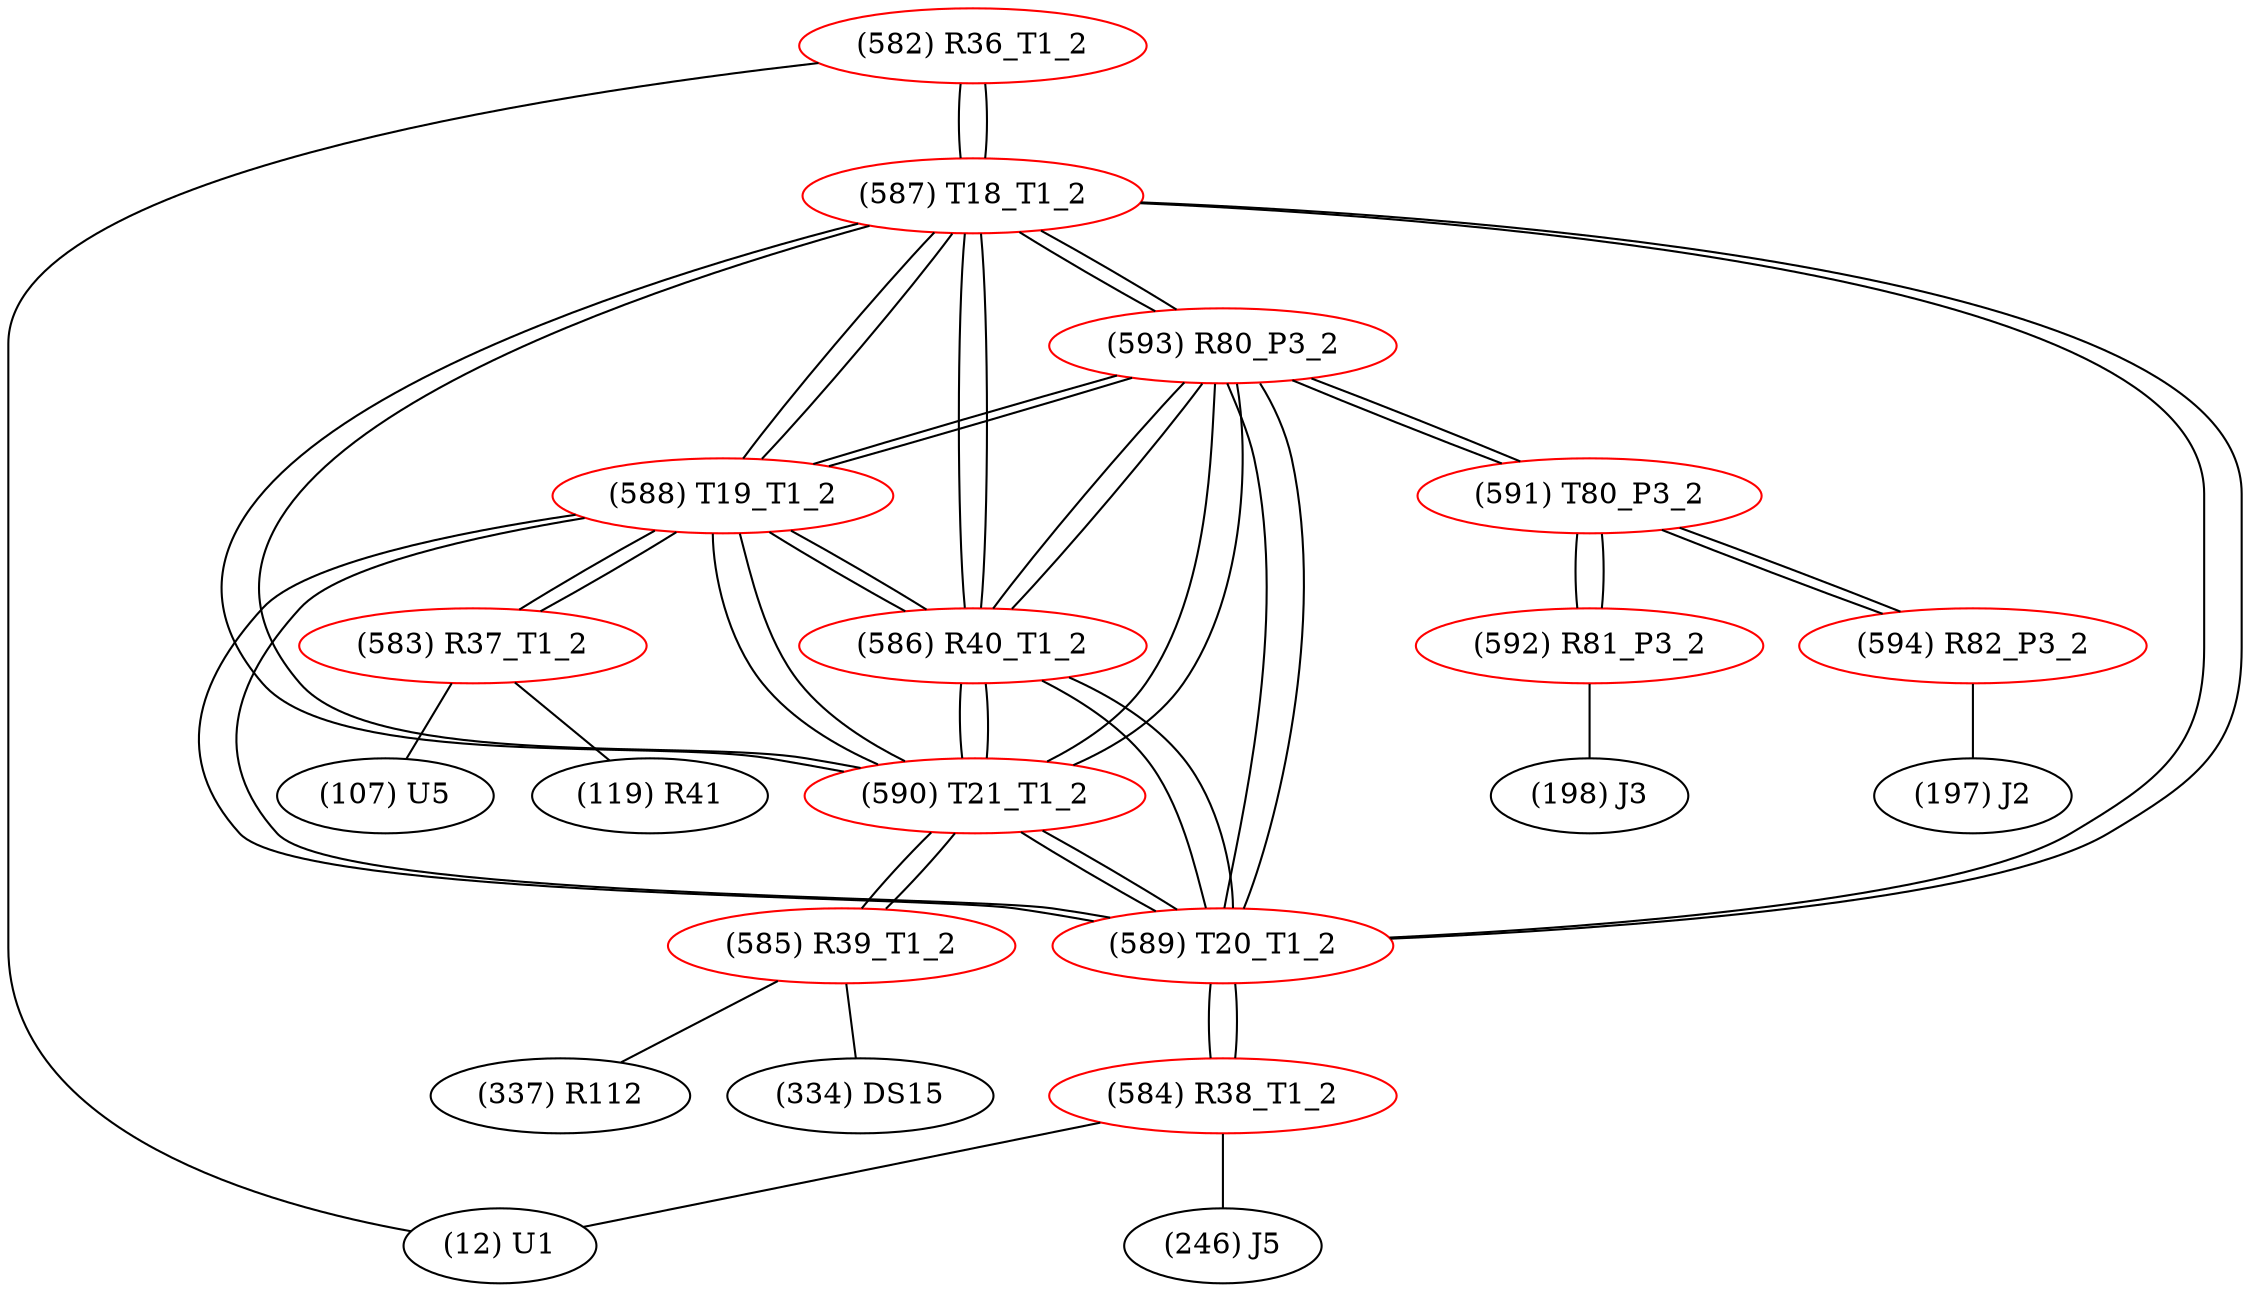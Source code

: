 graph {
	582 [label="(582) R36_T1_2" color=red]
	12 [label="(12) U1"]
	587 [label="(587) T18_T1_2"]
	583 [label="(583) R37_T1_2" color=red]
	107 [label="(107) U5"]
	119 [label="(119) R41"]
	588 [label="(588) T19_T1_2"]
	584 [label="(584) R38_T1_2" color=red]
	246 [label="(246) J5"]
	12 [label="(12) U1"]
	589 [label="(589) T20_T1_2"]
	585 [label="(585) R39_T1_2" color=red]
	334 [label="(334) DS15"]
	337 [label="(337) R112"]
	590 [label="(590) T21_T1_2"]
	586 [label="(586) R40_T1_2" color=red]
	593 [label="(593) R80_P3_2"]
	587 [label="(587) T18_T1_2"]
	590 [label="(590) T21_T1_2"]
	589 [label="(589) T20_T1_2"]
	588 [label="(588) T19_T1_2"]
	587 [label="(587) T18_T1_2" color=red]
	589 [label="(589) T20_T1_2"]
	588 [label="(588) T19_T1_2"]
	590 [label="(590) T21_T1_2"]
	582 [label="(582) R36_T1_2"]
	593 [label="(593) R80_P3_2"]
	586 [label="(586) R40_T1_2"]
	588 [label="(588) T19_T1_2" color=red]
	589 [label="(589) T20_T1_2"]
	587 [label="(587) T18_T1_2"]
	590 [label="(590) T21_T1_2"]
	583 [label="(583) R37_T1_2"]
	593 [label="(593) R80_P3_2"]
	586 [label="(586) R40_T1_2"]
	589 [label="(589) T20_T1_2" color=red]
	588 [label="(588) T19_T1_2"]
	587 [label="(587) T18_T1_2"]
	590 [label="(590) T21_T1_2"]
	584 [label="(584) R38_T1_2"]
	593 [label="(593) R80_P3_2"]
	586 [label="(586) R40_T1_2"]
	590 [label="(590) T21_T1_2" color=red]
	589 [label="(589) T20_T1_2"]
	588 [label="(588) T19_T1_2"]
	587 [label="(587) T18_T1_2"]
	585 [label="(585) R39_T1_2"]
	593 [label="(593) R80_P3_2"]
	586 [label="(586) R40_T1_2"]
	591 [label="(591) T80_P3_2" color=red]
	592 [label="(592) R81_P3_2"]
	594 [label="(594) R82_P3_2"]
	593 [label="(593) R80_P3_2"]
	592 [label="(592) R81_P3_2" color=red]
	198 [label="(198) J3"]
	591 [label="(591) T80_P3_2"]
	593 [label="(593) R80_P3_2" color=red]
	587 [label="(587) T18_T1_2"]
	590 [label="(590) T21_T1_2"]
	589 [label="(589) T20_T1_2"]
	588 [label="(588) T19_T1_2"]
	586 [label="(586) R40_T1_2"]
	591 [label="(591) T80_P3_2"]
	594 [label="(594) R82_P3_2" color=red]
	197 [label="(197) J2"]
	591 [label="(591) T80_P3_2"]
	582 -- 12
	582 -- 587
	583 -- 107
	583 -- 119
	583 -- 588
	584 -- 246
	584 -- 12
	584 -- 589
	585 -- 334
	585 -- 337
	585 -- 590
	586 -- 593
	586 -- 587
	586 -- 590
	586 -- 589
	586 -- 588
	587 -- 589
	587 -- 588
	587 -- 590
	587 -- 582
	587 -- 593
	587 -- 586
	588 -- 589
	588 -- 587
	588 -- 590
	588 -- 583
	588 -- 593
	588 -- 586
	589 -- 588
	589 -- 587
	589 -- 590
	589 -- 584
	589 -- 593
	589 -- 586
	590 -- 589
	590 -- 588
	590 -- 587
	590 -- 585
	590 -- 593
	590 -- 586
	591 -- 592
	591 -- 594
	591 -- 593
	592 -- 198
	592 -- 591
	593 -- 587
	593 -- 590
	593 -- 589
	593 -- 588
	593 -- 586
	593 -- 591
	594 -- 197
	594 -- 591
}
